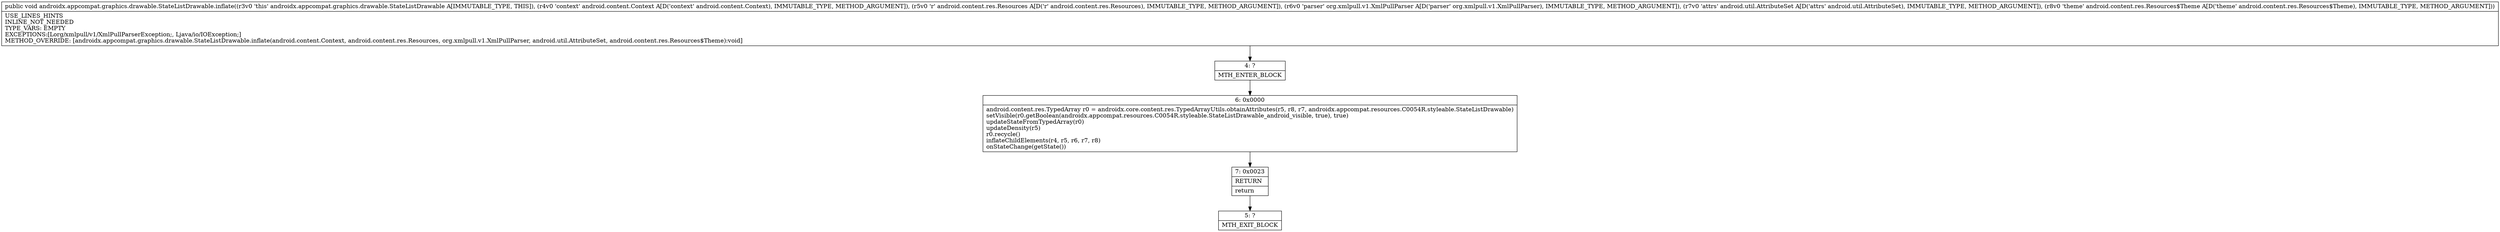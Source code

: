 digraph "CFG forandroidx.appcompat.graphics.drawable.StateListDrawable.inflate(Landroid\/content\/Context;Landroid\/content\/res\/Resources;Lorg\/xmlpull\/v1\/XmlPullParser;Landroid\/util\/AttributeSet;Landroid\/content\/res\/Resources$Theme;)V" {
Node_4 [shape=record,label="{4\:\ ?|MTH_ENTER_BLOCK\l}"];
Node_6 [shape=record,label="{6\:\ 0x0000|android.content.res.TypedArray r0 = androidx.core.content.res.TypedArrayUtils.obtainAttributes(r5, r8, r7, androidx.appcompat.resources.C0054R.styleable.StateListDrawable)\lsetVisible(r0.getBoolean(androidx.appcompat.resources.C0054R.styleable.StateListDrawable_android_visible, true), true)\lupdateStateFromTypedArray(r0)\lupdateDensity(r5)\lr0.recycle()\linflateChildElements(r4, r5, r6, r7, r8)\lonStateChange(getState())\l}"];
Node_7 [shape=record,label="{7\:\ 0x0023|RETURN\l|return\l}"];
Node_5 [shape=record,label="{5\:\ ?|MTH_EXIT_BLOCK\l}"];
MethodNode[shape=record,label="{public void androidx.appcompat.graphics.drawable.StateListDrawable.inflate((r3v0 'this' androidx.appcompat.graphics.drawable.StateListDrawable A[IMMUTABLE_TYPE, THIS]), (r4v0 'context' android.content.Context A[D('context' android.content.Context), IMMUTABLE_TYPE, METHOD_ARGUMENT]), (r5v0 'r' android.content.res.Resources A[D('r' android.content.res.Resources), IMMUTABLE_TYPE, METHOD_ARGUMENT]), (r6v0 'parser' org.xmlpull.v1.XmlPullParser A[D('parser' org.xmlpull.v1.XmlPullParser), IMMUTABLE_TYPE, METHOD_ARGUMENT]), (r7v0 'attrs' android.util.AttributeSet A[D('attrs' android.util.AttributeSet), IMMUTABLE_TYPE, METHOD_ARGUMENT]), (r8v0 'theme' android.content.res.Resources$Theme A[D('theme' android.content.res.Resources$Theme), IMMUTABLE_TYPE, METHOD_ARGUMENT]))  | USE_LINES_HINTS\lINLINE_NOT_NEEDED\lTYPE_VARS: EMPTY\lEXCEPTIONS:[Lorg\/xmlpull\/v1\/XmlPullParserException;, Ljava\/io\/IOException;]\lMETHOD_OVERRIDE: [androidx.appcompat.graphics.drawable.StateListDrawable.inflate(android.content.Context, android.content.res.Resources, org.xmlpull.v1.XmlPullParser, android.util.AttributeSet, android.content.res.Resources$Theme):void]\l}"];
MethodNode -> Node_4;Node_4 -> Node_6;
Node_6 -> Node_7;
Node_7 -> Node_5;
}

